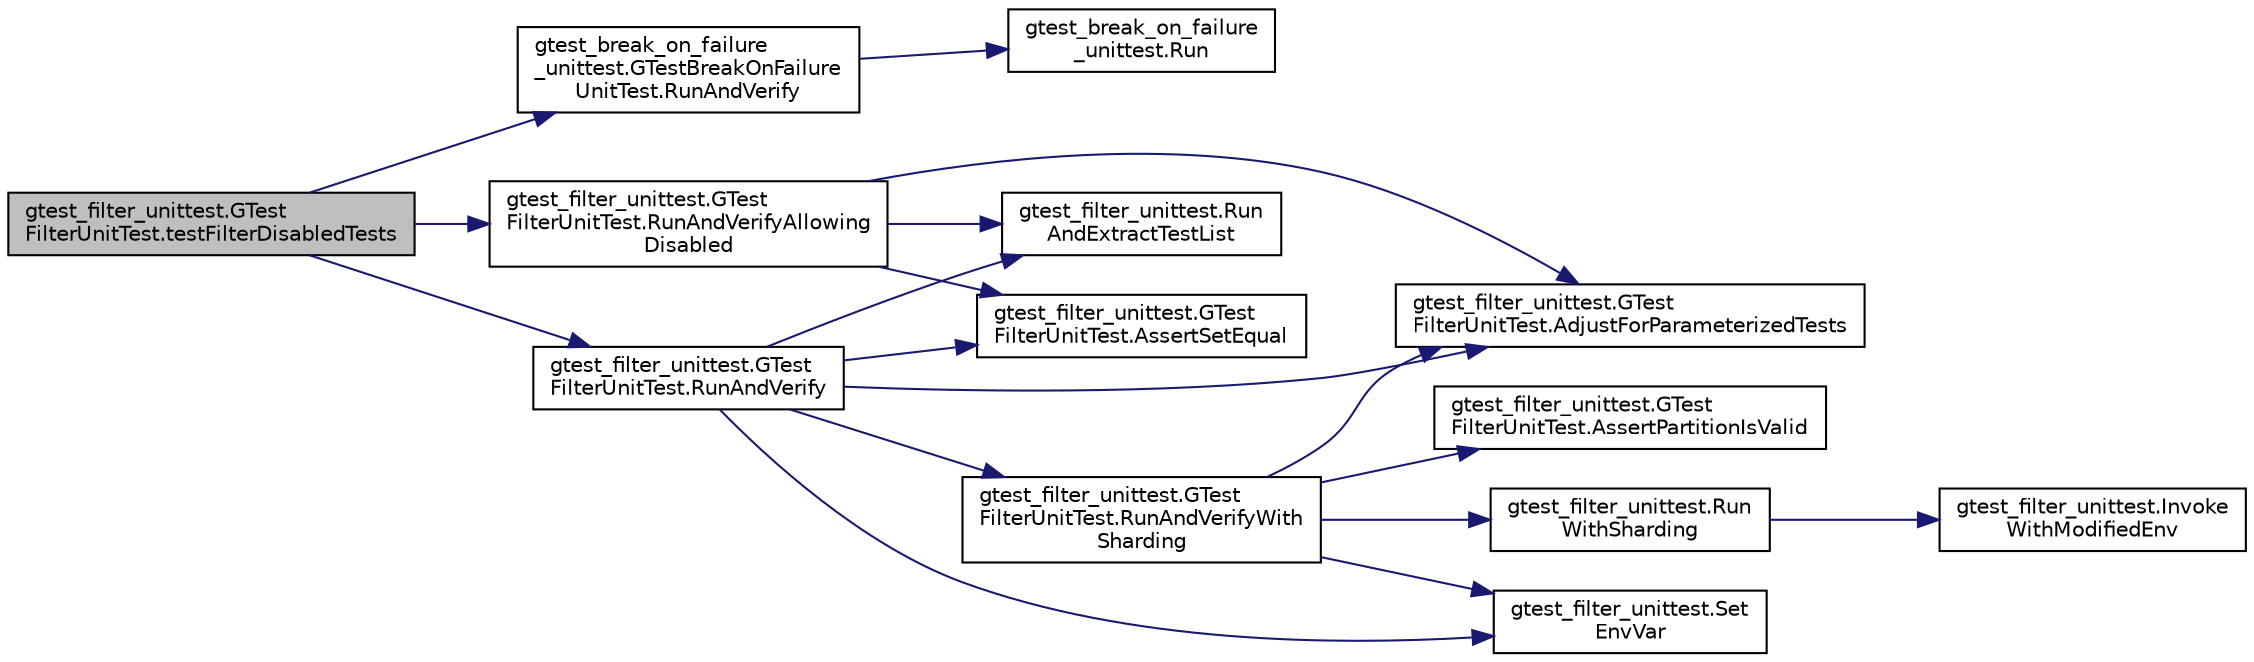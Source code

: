 digraph "gtest_filter_unittest.GTestFilterUnitTest.testFilterDisabledTests"
{
  edge [fontname="Helvetica",fontsize="10",labelfontname="Helvetica",labelfontsize="10"];
  node [fontname="Helvetica",fontsize="10",shape=record];
  rankdir="LR";
  Node236 [label="gtest_filter_unittest.GTest\lFilterUnitTest.testFilterDisabledTests",height=0.2,width=0.4,color="black", fillcolor="grey75", style="filled", fontcolor="black"];
  Node236 -> Node237 [color="midnightblue",fontsize="10",style="solid",fontname="Helvetica"];
  Node237 [label="gtest_break_on_failure\l_unittest.GTestBreakOnFailure\lUnitTest.RunAndVerify",height=0.2,width=0.4,color="black", fillcolor="white", style="filled",URL="$d6/dd4/classgtest__break__on__failure__unittest_1_1_g_test_break_on_failure_unit_test.html#a0a66475873f545d88655b8bb14368f2e"];
  Node237 -> Node238 [color="midnightblue",fontsize="10",style="solid",fontname="Helvetica"];
  Node238 [label="gtest_break_on_failure\l_unittest.Run",height=0.2,width=0.4,color="black", fillcolor="white", style="filled",URL="$d2/dcc/namespacegtest__break__on__failure__unittest.html#a0dd80fec2d9cbd9b6fa70130f7b228ec"];
  Node236 -> Node239 [color="midnightblue",fontsize="10",style="solid",fontname="Helvetica"];
  Node239 [label="gtest_filter_unittest.GTest\lFilterUnitTest.RunAndVerify",height=0.2,width=0.4,color="black", fillcolor="white", style="filled",URL="$d8/d2d/classgtest__filter__unittest_1_1_g_test_filter_unit_test.html#acf341ed9a265b346a050afa9a9a85c65"];
  Node239 -> Node240 [color="midnightblue",fontsize="10",style="solid",fontname="Helvetica"];
  Node240 [label="gtest_filter_unittest.GTest\lFilterUnitTest.AdjustForParameterizedTests",height=0.2,width=0.4,color="black", fillcolor="white", style="filled",URL="$d8/d2d/classgtest__filter__unittest_1_1_g_test_filter_unit_test.html#a11c48bf404bca6806b14a1a71d169ace"];
  Node239 -> Node241 [color="midnightblue",fontsize="10",style="solid",fontname="Helvetica"];
  Node241 [label="gtest_filter_unittest.Set\lEnvVar",height=0.2,width=0.4,color="black", fillcolor="white", style="filled",URL="$d5/dea/namespacegtest__filter__unittest.html#a8ba027a73134bf97696651252457b492"];
  Node239 -> Node242 [color="midnightblue",fontsize="10",style="solid",fontname="Helvetica"];
  Node242 [label="gtest_filter_unittest.Run\lAndExtractTestList",height=0.2,width=0.4,color="black", fillcolor="white", style="filled",URL="$d5/dea/namespacegtest__filter__unittest.html#aaf6916ce9c936a238afeb79a4d326a12"];
  Node239 -> Node243 [color="midnightblue",fontsize="10",style="solid",fontname="Helvetica"];
  Node243 [label="gtest_filter_unittest.GTest\lFilterUnitTest.AssertSetEqual",height=0.2,width=0.4,color="black", fillcolor="white", style="filled",URL="$d8/d2d/classgtest__filter__unittest_1_1_g_test_filter_unit_test.html#aeebdbdcc59594ad0a69cf11eafe94997"];
  Node239 -> Node244 [color="midnightblue",fontsize="10",style="solid",fontname="Helvetica"];
  Node244 [label="gtest_filter_unittest.GTest\lFilterUnitTest.RunAndVerifyWith\lSharding",height=0.2,width=0.4,color="black", fillcolor="white", style="filled",URL="$d8/d2d/classgtest__filter__unittest_1_1_g_test_filter_unit_test.html#a2022ed99e18a6e5afd1023b9dd19d6e0"];
  Node244 -> Node240 [color="midnightblue",fontsize="10",style="solid",fontname="Helvetica"];
  Node244 -> Node241 [color="midnightblue",fontsize="10",style="solid",fontname="Helvetica"];
  Node244 -> Node245 [color="midnightblue",fontsize="10",style="solid",fontname="Helvetica"];
  Node245 [label="gtest_filter_unittest.Run\lWithSharding",height=0.2,width=0.4,color="black", fillcolor="white", style="filled",URL="$d5/dea/namespacegtest__filter__unittest.html#a4d88cc7e4faf5305640a66dc487b33fb"];
  Node245 -> Node246 [color="midnightblue",fontsize="10",style="solid",fontname="Helvetica"];
  Node246 [label="gtest_filter_unittest.Invoke\lWithModifiedEnv",height=0.2,width=0.4,color="black", fillcolor="white", style="filled",URL="$d5/dea/namespacegtest__filter__unittest.html#a2bfd6ae10e7002148bc25e505bd61534"];
  Node244 -> Node247 [color="midnightblue",fontsize="10",style="solid",fontname="Helvetica"];
  Node247 [label="gtest_filter_unittest.GTest\lFilterUnitTest.AssertPartitionIsValid",height=0.2,width=0.4,color="black", fillcolor="white", style="filled",URL="$d8/d2d/classgtest__filter__unittest_1_1_g_test_filter_unit_test.html#a87656eac0cf4136252eef43da0121381"];
  Node236 -> Node248 [color="midnightblue",fontsize="10",style="solid",fontname="Helvetica"];
  Node248 [label="gtest_filter_unittest.GTest\lFilterUnitTest.RunAndVerifyAllowing\lDisabled",height=0.2,width=0.4,color="black", fillcolor="white", style="filled",URL="$d8/d2d/classgtest__filter__unittest_1_1_g_test_filter_unit_test.html#ae52bd70ef1dcb68c83c0379ddfb987a9"];
  Node248 -> Node240 [color="midnightblue",fontsize="10",style="solid",fontname="Helvetica"];
  Node248 -> Node242 [color="midnightblue",fontsize="10",style="solid",fontname="Helvetica"];
  Node248 -> Node243 [color="midnightblue",fontsize="10",style="solid",fontname="Helvetica"];
}
